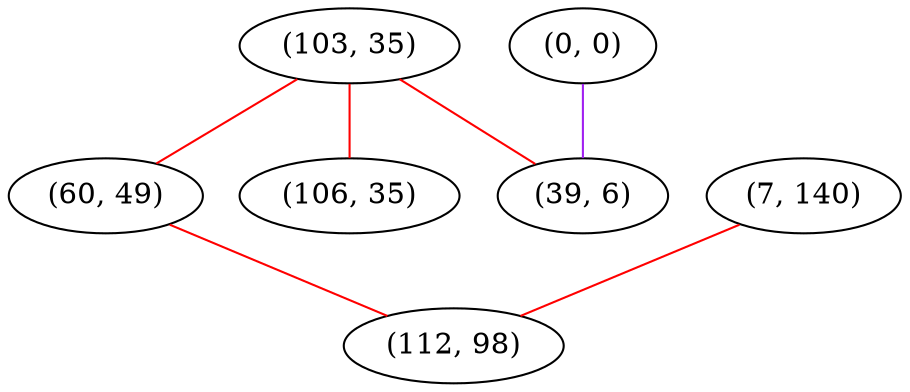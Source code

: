 graph "" {
"(103, 35)";
"(0, 0)";
"(60, 49)";
"(7, 140)";
"(39, 6)";
"(112, 98)";
"(106, 35)";
"(103, 35)" -- "(106, 35)"  [color=red, key=0, weight=1];
"(103, 35)" -- "(39, 6)"  [color=red, key=0, weight=1];
"(103, 35)" -- "(60, 49)"  [color=red, key=0, weight=1];
"(0, 0)" -- "(39, 6)"  [color=purple, key=0, weight=4];
"(60, 49)" -- "(112, 98)"  [color=red, key=0, weight=1];
"(7, 140)" -- "(112, 98)"  [color=red, key=0, weight=1];
}
